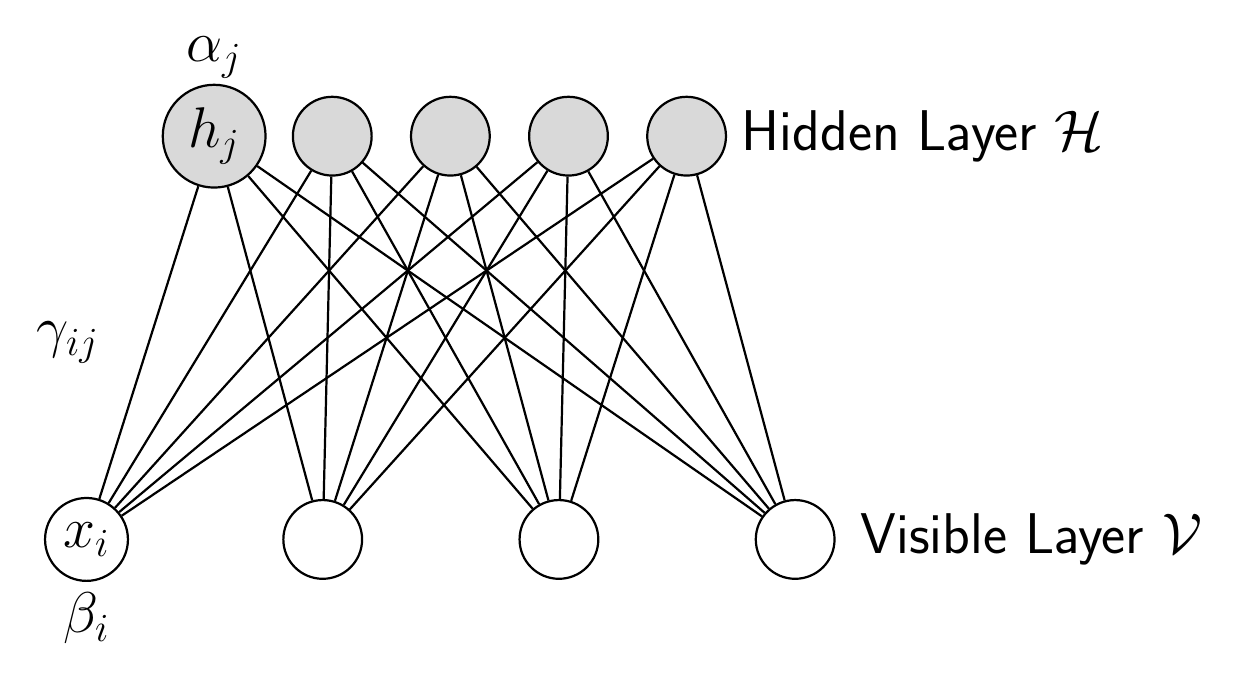 \begin{tikzpicture}[auto, node distance=3cm, thick, 
                    main node/.style= {circle,
                      fill=gray!30,
                      draw,
                      font=\sffamily\huge\bfseries,
                      minimum size=1cm}]
                      

  \node[main node] (1) {$h_j$};
  \node (11) [above of=1, yshift = -2cm] {\sffamily\huge $\alpha_j$};
  \node[main node] (2) [right of=1, xshift = -1.5cm] {};
  \node[main node] (3) [right of=2, xshift = -1.5cm] {};
  \node[main node] (4) [right of=3, xshift = -1.5cm] {};
  \node[main node] (5) [right of=4, xshift = -1.5cm] {};
  \node (0) [right of=5, xshift = 0cm] {\sffamily\huge Hidden Layer $\mathcal{H}$};
  \node[main node] (6) [below left of=1, fill=white, xshift = .5cm, yshift = -3cm] {$x_i$};
  \node (12) [below of=6, yshift = 2cm] {\sffamily\huge $\beta_i$};
  \node[main node] (7) [right of=6, fill=white] {};
  \node[main node] (8) [right of=7, fill=white] {};
  \node[main node] (9) [right of=8, fill=white] {};
  \node (10) [right of=9, xshift = 0cm] {\sffamily\huge Visible Layer $\mathcal{V}$};
  
  \path
    (1) edge node [left=.5cm] {\sffamily\huge $\gamma_{ij}$} (6)
        edge node {} (7)
        edge node {} (8)
        edge node {} (9)
    (2) edge node {} (6)
        edge node {} (7) 
        edge node {} (8)
        edge node {} (9)
    (3) edge node {} (6)
        edge node {} (7)
        edge node {} (8)
        edge node {} (9)
    (4) edge node {} (6)
        edge node {} (7) 
        edge node {} (8)
        edge node {} (9)
    (5) edge node {} (6)
        edge node {} (7) 
        edge node {} (8)
        edge node {} (9);
\end{tikzpicture}